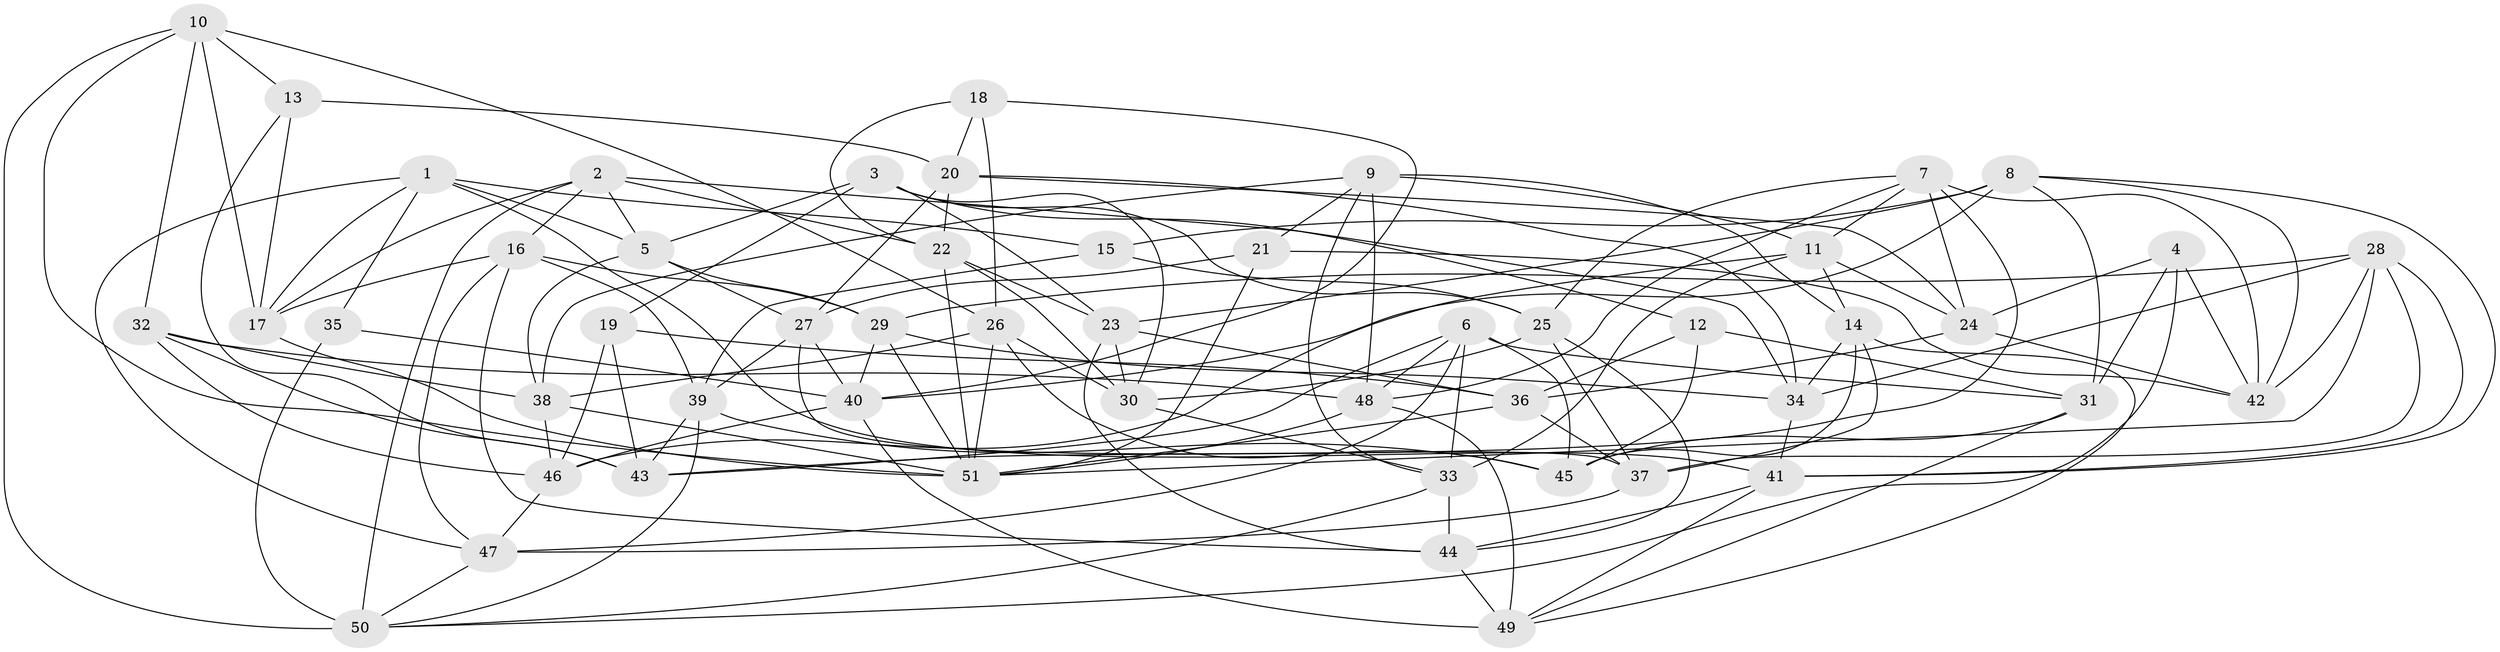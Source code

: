 // original degree distribution, {4: 1.0}
// Generated by graph-tools (version 1.1) at 2025/50/03/09/25 03:50:45]
// undirected, 51 vertices, 147 edges
graph export_dot {
graph [start="1"]
  node [color=gray90,style=filled];
  1;
  2;
  3;
  4;
  5;
  6;
  7;
  8;
  9;
  10;
  11;
  12;
  13;
  14;
  15;
  16;
  17;
  18;
  19;
  20;
  21;
  22;
  23;
  24;
  25;
  26;
  27;
  28;
  29;
  30;
  31;
  32;
  33;
  34;
  35;
  36;
  37;
  38;
  39;
  40;
  41;
  42;
  43;
  44;
  45;
  46;
  47;
  48;
  49;
  50;
  51;
  1 -- 5 [weight=1.0];
  1 -- 15 [weight=1.0];
  1 -- 17 [weight=1.0];
  1 -- 35 [weight=1.0];
  1 -- 41 [weight=1.0];
  1 -- 47 [weight=1.0];
  2 -- 5 [weight=1.0];
  2 -- 16 [weight=1.0];
  2 -- 17 [weight=1.0];
  2 -- 22 [weight=1.0];
  2 -- 34 [weight=1.0];
  2 -- 50 [weight=1.0];
  3 -- 5 [weight=1.0];
  3 -- 12 [weight=1.0];
  3 -- 19 [weight=1.0];
  3 -- 23 [weight=1.0];
  3 -- 25 [weight=1.0];
  3 -- 30 [weight=1.0];
  4 -- 24 [weight=1.0];
  4 -- 31 [weight=1.0];
  4 -- 42 [weight=1.0];
  4 -- 50 [weight=1.0];
  5 -- 27 [weight=1.0];
  5 -- 29 [weight=1.0];
  5 -- 38 [weight=1.0];
  6 -- 31 [weight=1.0];
  6 -- 33 [weight=1.0];
  6 -- 43 [weight=1.0];
  6 -- 45 [weight=1.0];
  6 -- 47 [weight=1.0];
  6 -- 48 [weight=1.0];
  7 -- 11 [weight=1.0];
  7 -- 24 [weight=1.0];
  7 -- 25 [weight=1.0];
  7 -- 42 [weight=1.0];
  7 -- 43 [weight=1.0];
  7 -- 48 [weight=1.0];
  8 -- 15 [weight=1.0];
  8 -- 23 [weight=1.0];
  8 -- 31 [weight=1.0];
  8 -- 40 [weight=1.0];
  8 -- 41 [weight=1.0];
  8 -- 42 [weight=1.0];
  9 -- 11 [weight=1.0];
  9 -- 14 [weight=1.0];
  9 -- 21 [weight=1.0];
  9 -- 33 [weight=1.0];
  9 -- 38 [weight=1.0];
  9 -- 48 [weight=1.0];
  10 -- 13 [weight=1.0];
  10 -- 17 [weight=1.0];
  10 -- 26 [weight=1.0];
  10 -- 32 [weight=1.0];
  10 -- 50 [weight=1.0];
  10 -- 51 [weight=1.0];
  11 -- 14 [weight=1.0];
  11 -- 24 [weight=1.0];
  11 -- 33 [weight=1.0];
  11 -- 46 [weight=1.0];
  12 -- 31 [weight=1.0];
  12 -- 36 [weight=1.0];
  12 -- 45 [weight=1.0];
  13 -- 17 [weight=1.0];
  13 -- 20 [weight=1.0];
  13 -- 43 [weight=1.0];
  14 -- 34 [weight=1.0];
  14 -- 37 [weight=1.0];
  14 -- 45 [weight=1.0];
  14 -- 49 [weight=1.0];
  15 -- 25 [weight=1.0];
  15 -- 39 [weight=1.0];
  16 -- 17 [weight=1.0];
  16 -- 29 [weight=1.0];
  16 -- 39 [weight=1.0];
  16 -- 44 [weight=1.0];
  16 -- 47 [weight=1.0];
  17 -- 51 [weight=1.0];
  18 -- 20 [weight=1.0];
  18 -- 22 [weight=1.0];
  18 -- 26 [weight=1.0];
  18 -- 40 [weight=1.0];
  19 -- 36 [weight=1.0];
  19 -- 43 [weight=1.0];
  19 -- 46 [weight=1.0];
  20 -- 22 [weight=1.0];
  20 -- 24 [weight=1.0];
  20 -- 27 [weight=1.0];
  20 -- 34 [weight=1.0];
  21 -- 27 [weight=1.0];
  21 -- 42 [weight=1.0];
  21 -- 51 [weight=1.0];
  22 -- 23 [weight=1.0];
  22 -- 30 [weight=1.0];
  22 -- 51 [weight=1.0];
  23 -- 30 [weight=1.0];
  23 -- 36 [weight=1.0];
  23 -- 44 [weight=1.0];
  24 -- 36 [weight=1.0];
  24 -- 42 [weight=1.0];
  25 -- 30 [weight=1.0];
  25 -- 37 [weight=1.0];
  25 -- 44 [weight=1.0];
  26 -- 30 [weight=1.0];
  26 -- 38 [weight=1.0];
  26 -- 45 [weight=1.0];
  26 -- 51 [weight=1.0];
  27 -- 37 [weight=1.0];
  27 -- 39 [weight=1.0];
  27 -- 40 [weight=1.0];
  28 -- 29 [weight=1.0];
  28 -- 34 [weight=1.0];
  28 -- 37 [weight=1.0];
  28 -- 41 [weight=1.0];
  28 -- 42 [weight=1.0];
  28 -- 51 [weight=1.0];
  29 -- 34 [weight=1.0];
  29 -- 40 [weight=1.0];
  29 -- 51 [weight=1.0];
  30 -- 33 [weight=1.0];
  31 -- 45 [weight=1.0];
  31 -- 49 [weight=1.0];
  32 -- 38 [weight=1.0];
  32 -- 43 [weight=1.0];
  32 -- 46 [weight=1.0];
  32 -- 48 [weight=2.0];
  33 -- 44 [weight=1.0];
  33 -- 50 [weight=1.0];
  34 -- 41 [weight=1.0];
  35 -- 40 [weight=1.0];
  35 -- 50 [weight=2.0];
  36 -- 37 [weight=1.0];
  36 -- 51 [weight=1.0];
  37 -- 47 [weight=1.0];
  38 -- 46 [weight=1.0];
  38 -- 51 [weight=1.0];
  39 -- 43 [weight=1.0];
  39 -- 45 [weight=1.0];
  39 -- 50 [weight=1.0];
  40 -- 46 [weight=1.0];
  40 -- 49 [weight=2.0];
  41 -- 44 [weight=1.0];
  41 -- 49 [weight=1.0];
  44 -- 49 [weight=1.0];
  46 -- 47 [weight=1.0];
  47 -- 50 [weight=1.0];
  48 -- 49 [weight=2.0];
  48 -- 51 [weight=1.0];
}
